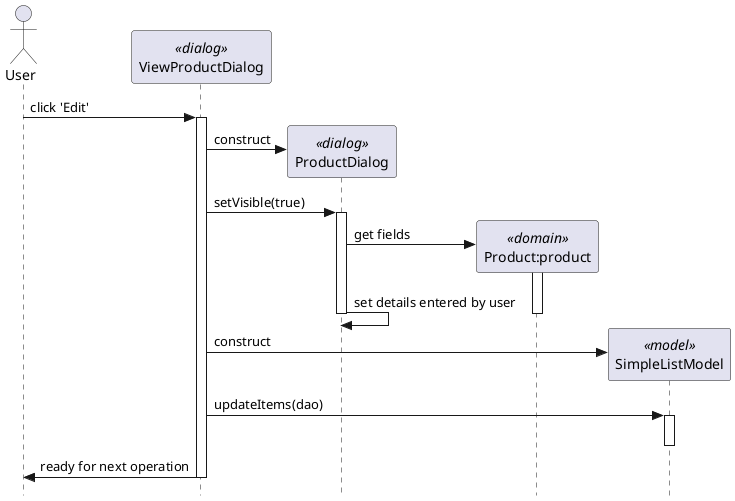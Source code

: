 @startuml
' use strict UML mode
skinparam style strictuml

actor "User" as user

participant "ViewProductDialog" as editor <<dialog>>
user -> editor++ : click 'Edit'

create "ProductDialog" as dialog <<dialog>>
editor -> dialog: construct
editor -> dialog++: setVisible(true)

create "Product:product" as product <<domain>>
dialog -> product++: get fields
dialog -> dialog: set details entered by user
product--
dialog--

create "SimpleListModel" as model <<model>>
editor -> model : construct

editor -> model++ : updateItems(dao)
model--


editor –> user-- : ready for next operation
@enduml

